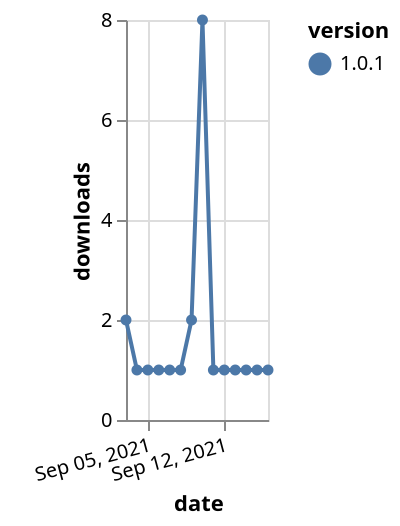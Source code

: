 {"$schema": "https://vega.github.io/schema/vega-lite/v5.json", "description": "A simple bar chart with embedded data.", "data": {"values": [{"date": "2021-09-03", "total": 617, "delta": 2, "version": "1.0.1"}, {"date": "2021-09-04", "total": 618, "delta": 1, "version": "1.0.1"}, {"date": "2021-09-05", "total": 619, "delta": 1, "version": "1.0.1"}, {"date": "2021-09-06", "total": 620, "delta": 1, "version": "1.0.1"}, {"date": "2021-09-07", "total": 621, "delta": 1, "version": "1.0.1"}, {"date": "2021-09-08", "total": 622, "delta": 1, "version": "1.0.1"}, {"date": "2021-09-09", "total": 624, "delta": 2, "version": "1.0.1"}, {"date": "2021-09-10", "total": 632, "delta": 8, "version": "1.0.1"}, {"date": "2021-09-11", "total": 633, "delta": 1, "version": "1.0.1"}, {"date": "2021-09-12", "total": 634, "delta": 1, "version": "1.0.1"}, {"date": "2021-09-13", "total": 635, "delta": 1, "version": "1.0.1"}, {"date": "2021-09-14", "total": 636, "delta": 1, "version": "1.0.1"}, {"date": "2021-09-15", "total": 637, "delta": 1, "version": "1.0.1"}, {"date": "2021-09-16", "total": 638, "delta": 1, "version": "1.0.1"}]}, "width": "container", "mark": {"type": "line", "point": {"filled": true}}, "encoding": {"x": {"field": "date", "type": "temporal", "timeUnit": "yearmonthdate", "title": "date", "axis": {"labelAngle": -15}}, "y": {"field": "delta", "type": "quantitative", "title": "downloads"}, "color": {"field": "version", "type": "nominal"}, "tooltip": {"field": "delta"}}}